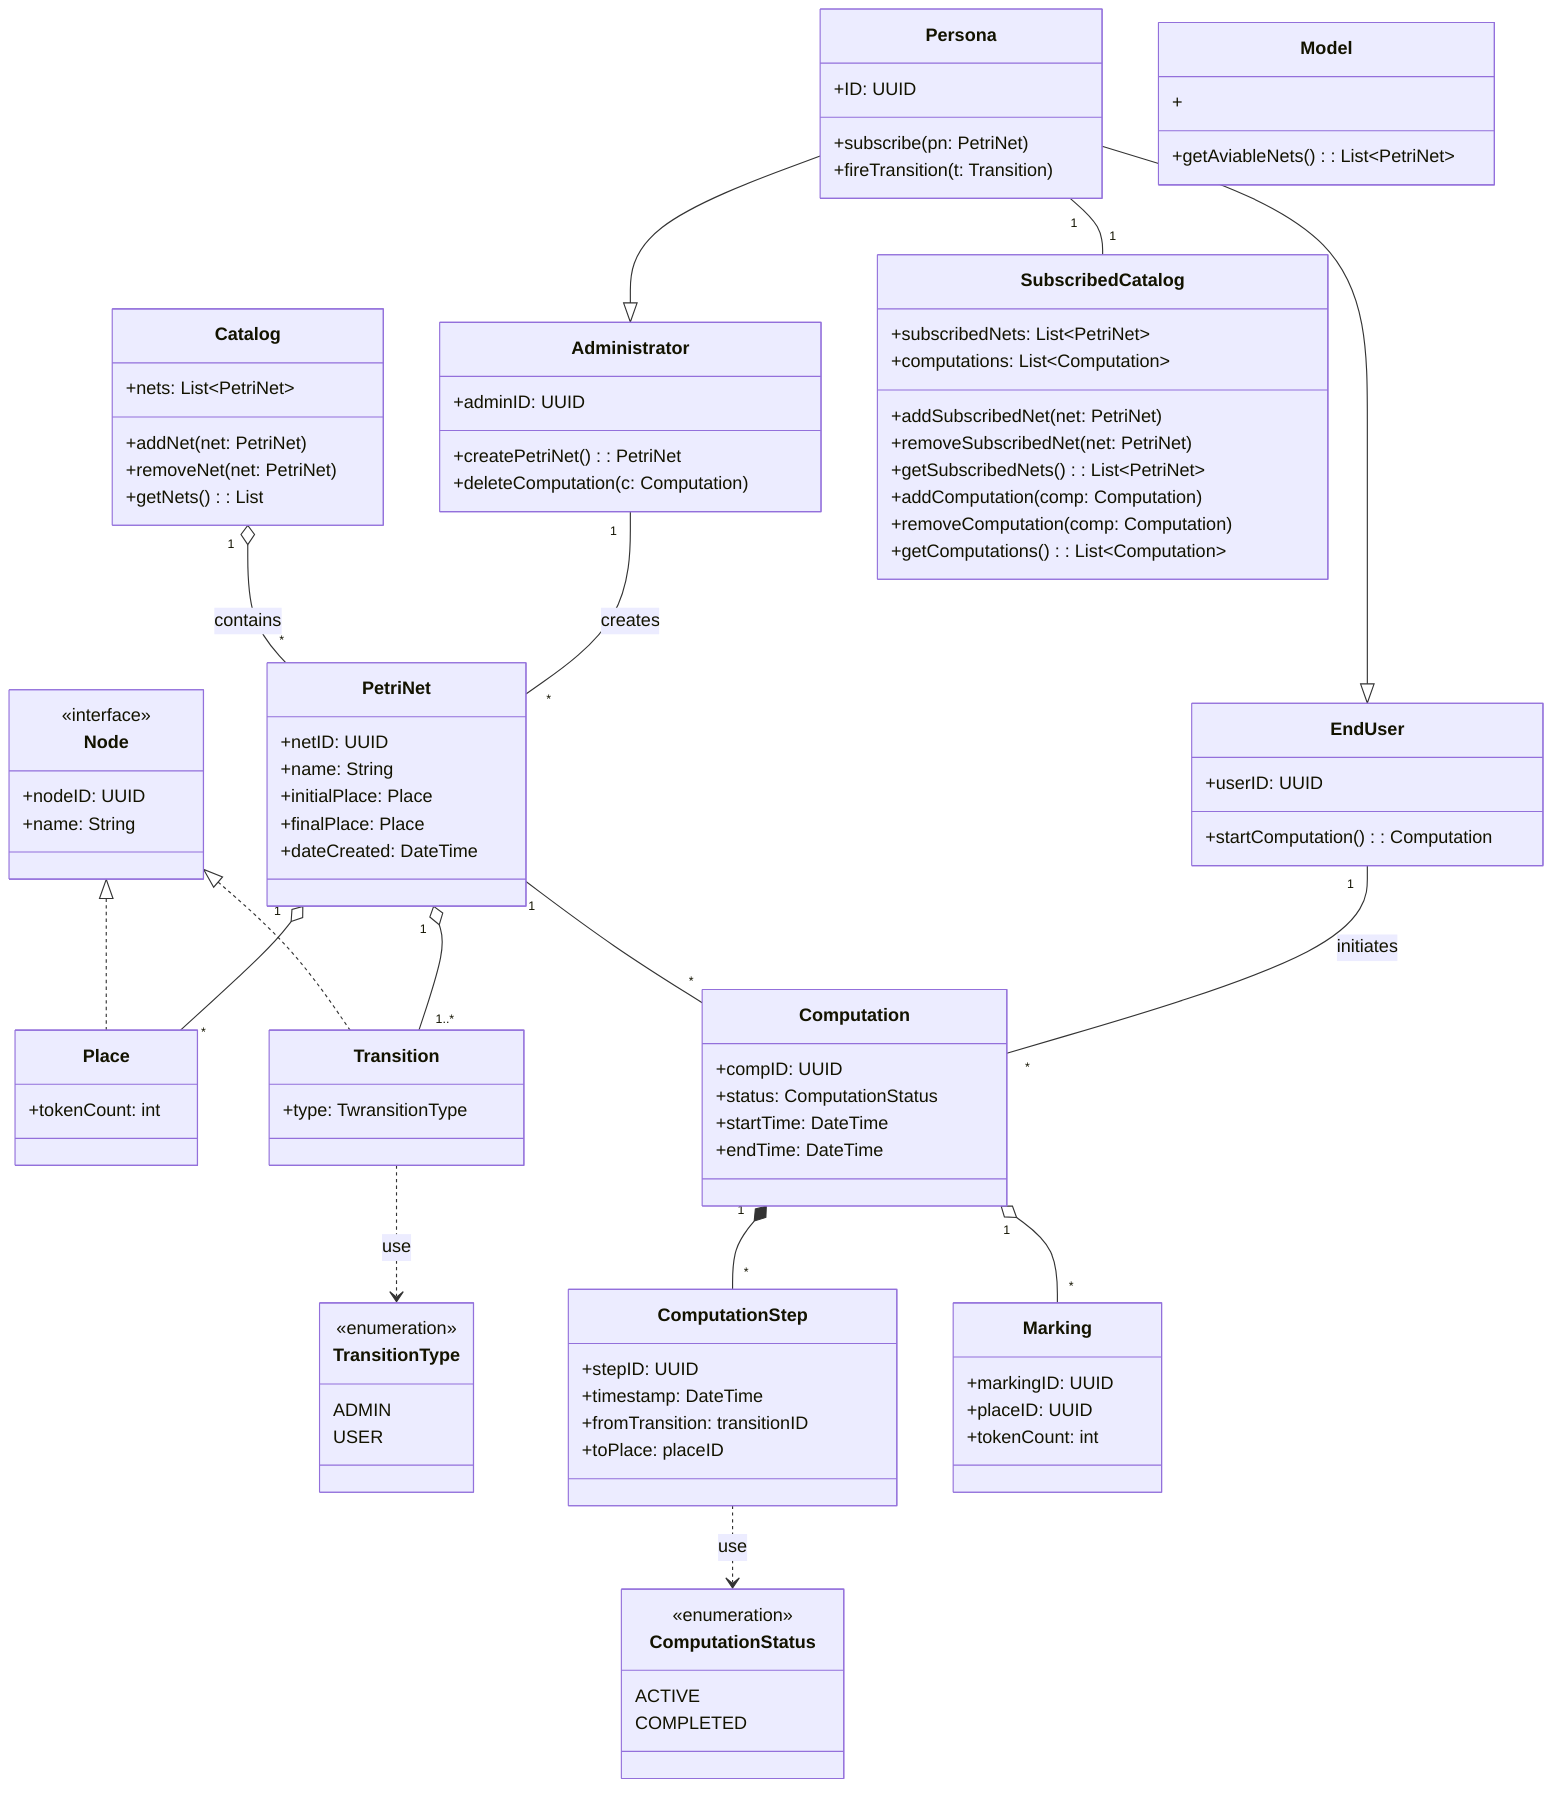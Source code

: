 classDiagram
class Persona {
    +ID: UUID
    +subscribe(pn: PetriNet)
    +fireTransition(t: Transition)
}

class Administrator {
  +adminID: UUID
  +createPetriNet() : PetriNet
  +deleteComputation(c: Computation)
}

class EndUser {
  +userID: UUID
  +startComputation(): Computation
}

class PetriNet {
  +netID: UUID
  +name: String
  +initialPlace: Place
  +finalPlace: Place
  +dateCreated: DateTime
}

class Place {
  +tokenCount: int
}

class Transition {
+type: TwransitionType
}

class TransitionType {
  <<enumeration>>
  ADMIN
  USER
}


class Computation {
  +compID: UUID
  +status: ComputationStatus
  +startTime: DateTime
  +endTime: DateTime
}

class ComputationStatus {
  <<enumeration>>
  ACTIVE
  COMPLETED
}

class ComputationStep {
  +stepID: UUID
  +timestamp: DateTime
  +fromTransition: transitionID
  +toPlace: placeID
}

class Model{
    +getAviableNets() : List~PetriNet~
    +
}

class Marking{
    +markingID: UUID
    +placeID: UUID
    +tokenCount: int
}

class Catalog {
    +nets: List~PetriNet~
    +addNet(net: PetriNet)
    +removeNet(net: PetriNet)
    +getNets(): List<PetriNet
}

class SubscribedCatalog {
    +subscribedNets: List~PetriNet~
    +computations: List~Computation~
    +addSubscribedNet(net: PetriNet)
    +removeSubscribedNet(net: PetriNet)
    +getSubscribedNets(): List~PetriNet~
    +addComputation(comp: Computation)
    +removeComputation(comp: Computation)
    +getComputations(): List~Computation~
}

class Node {
    <<interface>>
    +nodeID: UUID
    +name: String
}

Persona "1" -- "1" SubscribedCatalog
Catalog "1" o-- "*" PetriNet : contains

Node <|.. Place
Node <|.. Transition

Persona --|> Administrator
Persona --|> EndUser
Administrator "1" -- "*" PetriNet : creates
PetriNet "1" o-- "*" Place
PetriNet "1" o-- "1..*" Transition
PetriNet "1" -- "*" Computation
EndUser "1" -- "*" Computation : initiates
Computation "1" *-- "*" ComputationStep
Computation "1" o-- "*" Marking
Transition ..> TransitionType : use
ComputationStep ..> ComputationStatus : use